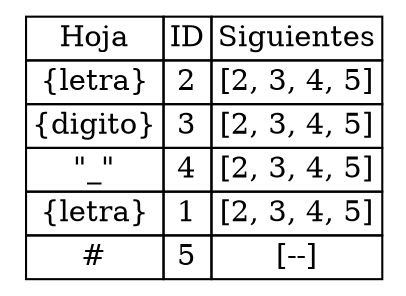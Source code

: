 digraph grafica{
rankdir=TB;
node [shape=plaintext];
some_node [label=<<table border="0" cellborder="1" cellspacing="0"><tr><td>Hoja</td><td>ID</td><td>Siguientes</td></tr><tr><td>{letra}</td><td>2</td><td>[2, 3, 4, 5]</td></tr><tr><td>{digito}</td><td>3</td><td>[2, 3, 4, 5]</td></tr><tr><td>"_"</td><td>4</td><td>[2, 3, 4, 5]</td></tr><tr><td>{letra}</td><td>1</td><td>[2, 3, 4, 5]</td></tr><tr><td>#</td><td>5</td><td>[--]</td></tr></table>>];}
